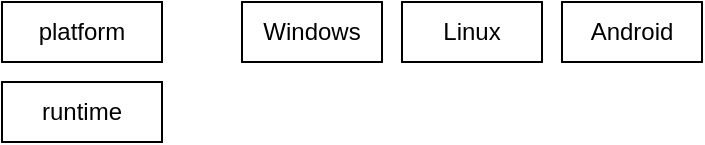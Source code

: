 <mxfile version="20.3.6" type="github">
  <diagram id="E6IjRvfCuhX2Yy5deakZ" name="第 1 页">
    <mxGraphModel dx="1426" dy="769" grid="1" gridSize="10" guides="1" tooltips="1" connect="1" arrows="1" fold="1" page="1" pageScale="1" pageWidth="827" pageHeight="1169" math="0" shadow="0">
      <root>
        <mxCell id="0" />
        <mxCell id="1" parent="0" />
        <mxCell id="Bo-WnP_CziDHzTEEVelE-1" value="platform" style="rounded=0;whiteSpace=wrap;html=1;" vertex="1" parent="1">
          <mxGeometry x="80" y="40" width="80" height="30" as="geometry" />
        </mxCell>
        <mxCell id="Bo-WnP_CziDHzTEEVelE-2" value="runtime" style="rounded=0;whiteSpace=wrap;html=1;" vertex="1" parent="1">
          <mxGeometry x="80" y="80" width="80" height="30" as="geometry" />
        </mxCell>
        <mxCell id="Bo-WnP_CziDHzTEEVelE-3" value="Windows" style="rounded=0;whiteSpace=wrap;html=1;" vertex="1" parent="1">
          <mxGeometry x="200" y="40" width="70" height="30" as="geometry" />
        </mxCell>
        <mxCell id="Bo-WnP_CziDHzTEEVelE-4" value="Linux" style="rounded=0;whiteSpace=wrap;html=1;" vertex="1" parent="1">
          <mxGeometry x="280" y="40" width="70" height="30" as="geometry" />
        </mxCell>
        <mxCell id="Bo-WnP_CziDHzTEEVelE-5" value="Android" style="rounded=0;whiteSpace=wrap;html=1;" vertex="1" parent="1">
          <mxGeometry x="360" y="40" width="70" height="30" as="geometry" />
        </mxCell>
      </root>
    </mxGraphModel>
  </diagram>
</mxfile>
